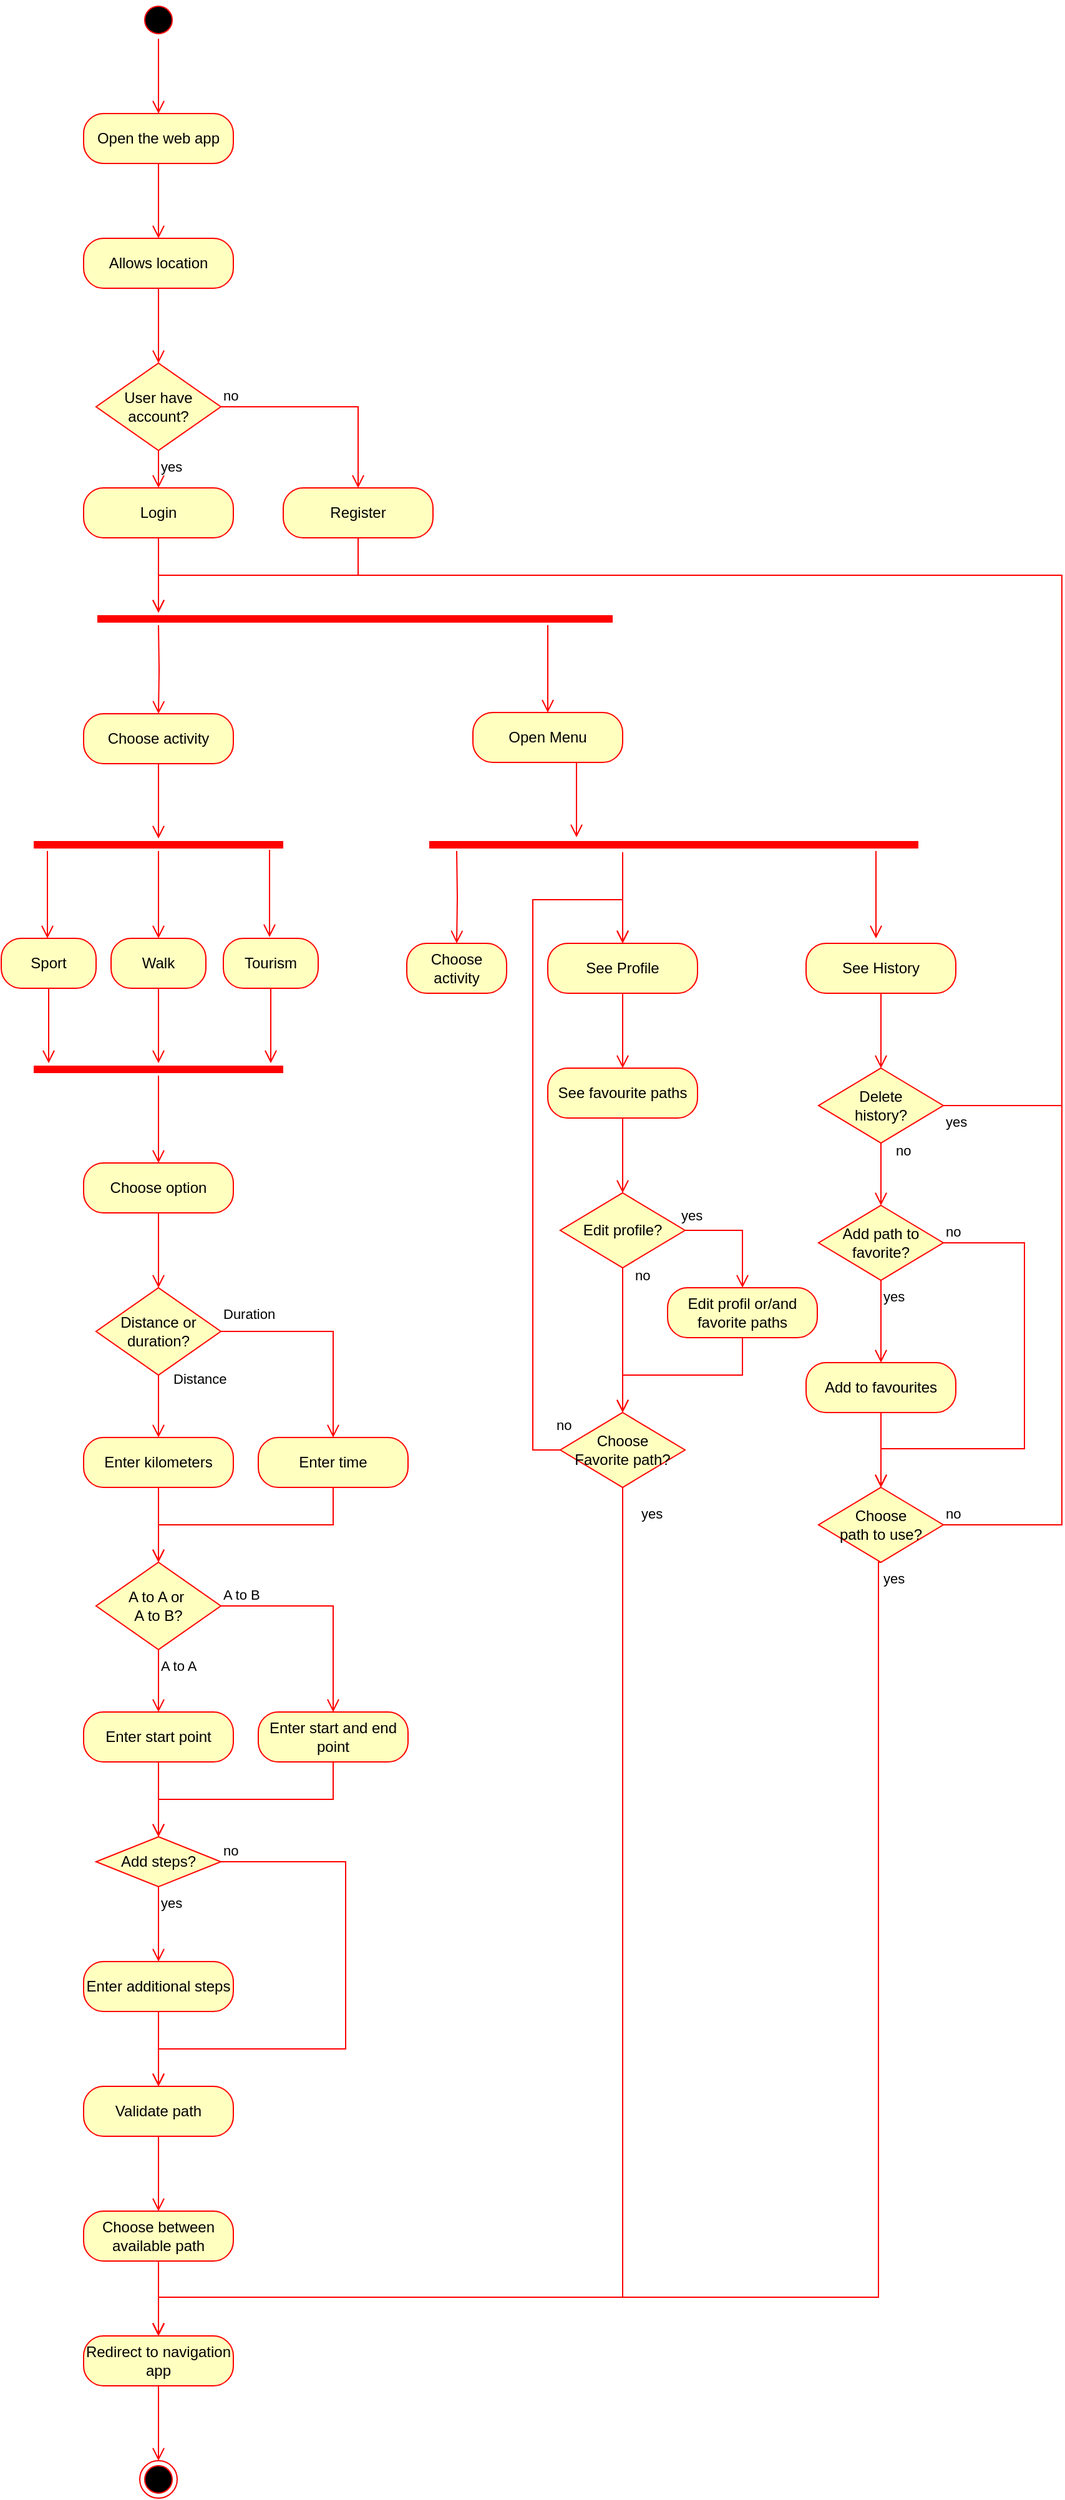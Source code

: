 <mxfile version="20.6.0" type="github">
  <diagram id="DgoHER3vz_Djj63LoZmz" name="Page-1">
    <mxGraphModel dx="1774" dy="734" grid="1" gridSize="10" guides="1" tooltips="1" connect="1" arrows="1" fold="1" page="1" pageScale="1" pageWidth="827" pageHeight="1169" math="0" shadow="0">
      <root>
        <mxCell id="0" />
        <mxCell id="1" parent="0" />
        <mxCell id="WWT3XCdUetFxjlRaLe9F-1" value="" style="ellipse;html=1;shape=startState;fillColor=#000000;strokeColor=#ff0000;" vertex="1" parent="1">
          <mxGeometry x="151" y="20" width="30" height="30" as="geometry" />
        </mxCell>
        <mxCell id="WWT3XCdUetFxjlRaLe9F-2" value="" style="edgeStyle=orthogonalEdgeStyle;html=1;verticalAlign=bottom;endArrow=open;endSize=8;strokeColor=#ff0000;rounded=0;" edge="1" source="WWT3XCdUetFxjlRaLe9F-1" parent="1">
          <mxGeometry relative="1" as="geometry">
            <mxPoint x="166" y="110" as="targetPoint" />
          </mxGeometry>
        </mxCell>
        <mxCell id="WWT3XCdUetFxjlRaLe9F-3" value="Open the web app" style="rounded=1;whiteSpace=wrap;html=1;arcSize=40;fontColor=#000000;fillColor=#ffffc0;strokeColor=#ff0000;" vertex="1" parent="1">
          <mxGeometry x="106" y="110" width="120" height="40" as="geometry" />
        </mxCell>
        <mxCell id="WWT3XCdUetFxjlRaLe9F-4" value="" style="edgeStyle=orthogonalEdgeStyle;html=1;verticalAlign=bottom;endArrow=open;endSize=8;strokeColor=#ff0000;rounded=0;" edge="1" source="WWT3XCdUetFxjlRaLe9F-3" parent="1">
          <mxGeometry relative="1" as="geometry">
            <mxPoint x="166" y="210" as="targetPoint" />
          </mxGeometry>
        </mxCell>
        <mxCell id="WWT3XCdUetFxjlRaLe9F-5" value="Login" style="rounded=1;whiteSpace=wrap;html=1;arcSize=40;fontColor=#000000;fillColor=#ffffc0;strokeColor=#ff0000;" vertex="1" parent="1">
          <mxGeometry x="106" y="410" width="120" height="40" as="geometry" />
        </mxCell>
        <mxCell id="WWT3XCdUetFxjlRaLe9F-6" value="" style="edgeStyle=orthogonalEdgeStyle;html=1;verticalAlign=bottom;endArrow=open;endSize=8;strokeColor=#ff0000;rounded=0;" edge="1" parent="1">
          <mxGeometry relative="1" as="geometry">
            <mxPoint x="166" y="510" as="targetPoint" />
            <mxPoint x="166" y="450" as="sourcePoint" />
          </mxGeometry>
        </mxCell>
        <mxCell id="WWT3XCdUetFxjlRaLe9F-7" value="Register" style="rounded=1;whiteSpace=wrap;html=1;arcSize=40;fontColor=#000000;fillColor=#ffffc0;strokeColor=#ff0000;" vertex="1" parent="1">
          <mxGeometry x="266" y="410" width="120" height="40" as="geometry" />
        </mxCell>
        <mxCell id="WWT3XCdUetFxjlRaLe9F-8" value="" style="edgeStyle=elbowEdgeStyle;html=1;verticalAlign=bottom;endArrow=open;endSize=8;strokeColor=#ff0000;rounded=0;elbow=vertical;" edge="1" source="WWT3XCdUetFxjlRaLe9F-7" parent="1">
          <mxGeometry relative="1" as="geometry">
            <mxPoint x="166" y="510" as="targetPoint" />
          </mxGeometry>
        </mxCell>
        <mxCell id="WWT3XCdUetFxjlRaLe9F-9" value="User have account?" style="rhombus;whiteSpace=wrap;html=1;fillColor=#ffffc0;strokeColor=#ff0000;" vertex="1" parent="1">
          <mxGeometry x="116" y="310" width="100" height="70" as="geometry" />
        </mxCell>
        <mxCell id="WWT3XCdUetFxjlRaLe9F-10" value="no" style="edgeStyle=orthogonalEdgeStyle;html=1;align=left;verticalAlign=bottom;endArrow=open;endSize=8;strokeColor=#ff0000;rounded=0;entryX=0.5;entryY=0;entryDx=0;entryDy=0;" edge="1" source="WWT3XCdUetFxjlRaLe9F-9" parent="1" target="WWT3XCdUetFxjlRaLe9F-7">
          <mxGeometry x="-1" relative="1" as="geometry">
            <mxPoint x="306" y="345" as="targetPoint" />
          </mxGeometry>
        </mxCell>
        <mxCell id="WWT3XCdUetFxjlRaLe9F-11" value="yes" style="edgeStyle=orthogonalEdgeStyle;html=1;align=left;verticalAlign=top;endArrow=open;endSize=8;strokeColor=#ff0000;rounded=0;" edge="1" parent="1">
          <mxGeometry x="-1" relative="1" as="geometry">
            <mxPoint x="166" y="410" as="targetPoint" />
            <mxPoint x="166" y="380" as="sourcePoint" />
          </mxGeometry>
        </mxCell>
        <mxCell id="WWT3XCdUetFxjlRaLe9F-12" value="Allows location" style="rounded=1;whiteSpace=wrap;html=1;arcSize=40;fontColor=#000000;fillColor=#ffffc0;strokeColor=#ff0000;" vertex="1" parent="1">
          <mxGeometry x="106" y="210" width="120" height="40" as="geometry" />
        </mxCell>
        <mxCell id="WWT3XCdUetFxjlRaLe9F-13" value="" style="edgeStyle=orthogonalEdgeStyle;html=1;verticalAlign=bottom;endArrow=open;endSize=8;strokeColor=#ff0000;rounded=0;" edge="1" source="WWT3XCdUetFxjlRaLe9F-12" parent="1">
          <mxGeometry relative="1" as="geometry">
            <mxPoint x="166" y="310" as="targetPoint" />
          </mxGeometry>
        </mxCell>
        <mxCell id="WWT3XCdUetFxjlRaLe9F-15" value="Choose activity" style="rounded=1;whiteSpace=wrap;html=1;arcSize=40;fontColor=#000000;fillColor=#ffffc0;strokeColor=#ff0000;" vertex="1" parent="1">
          <mxGeometry x="106" y="591" width="120" height="40" as="geometry" />
        </mxCell>
        <mxCell id="WWT3XCdUetFxjlRaLe9F-16" value="" style="edgeStyle=orthogonalEdgeStyle;html=1;verticalAlign=bottom;endArrow=open;endSize=8;strokeColor=#ff0000;rounded=0;" edge="1" source="WWT3XCdUetFxjlRaLe9F-15" parent="1">
          <mxGeometry relative="1" as="geometry">
            <mxPoint x="166" y="691" as="targetPoint" />
          </mxGeometry>
        </mxCell>
        <mxCell id="WWT3XCdUetFxjlRaLe9F-17" value="" style="shape=line;html=1;strokeWidth=6;strokeColor=#ff0000;" vertex="1" parent="1">
          <mxGeometry x="66" y="691" width="200" height="10" as="geometry" />
        </mxCell>
        <mxCell id="WWT3XCdUetFxjlRaLe9F-18" value="" style="edgeStyle=orthogonalEdgeStyle;html=1;verticalAlign=bottom;endArrow=open;endSize=8;strokeColor=#ff0000;rounded=0;elbow=vertical;" edge="1" source="WWT3XCdUetFxjlRaLe9F-17" parent="1">
          <mxGeometry relative="1" as="geometry">
            <mxPoint x="166" y="771" as="targetPoint" />
          </mxGeometry>
        </mxCell>
        <mxCell id="WWT3XCdUetFxjlRaLe9F-19" value="" style="edgeStyle=orthogonalEdgeStyle;html=1;verticalAlign=bottom;endArrow=open;endSize=8;strokeColor=#ff0000;rounded=0;elbow=vertical;" edge="1" parent="1">
          <mxGeometry relative="1" as="geometry">
            <mxPoint x="255" y="770" as="targetPoint" />
            <mxPoint x="255" y="700" as="sourcePoint" />
            <Array as="points">
              <mxPoint x="255" y="720" />
              <mxPoint x="255" y="720" />
            </Array>
          </mxGeometry>
        </mxCell>
        <mxCell id="WWT3XCdUetFxjlRaLe9F-20" value="" style="edgeStyle=orthogonalEdgeStyle;html=1;verticalAlign=bottom;endArrow=open;endSize=8;strokeColor=#ff0000;rounded=0;elbow=vertical;" edge="1" parent="1">
          <mxGeometry relative="1" as="geometry">
            <mxPoint x="77" y="771" as="targetPoint" />
            <mxPoint x="77" y="701" as="sourcePoint" />
          </mxGeometry>
        </mxCell>
        <mxCell id="WWT3XCdUetFxjlRaLe9F-21" value="Sport" style="rounded=1;whiteSpace=wrap;html=1;arcSize=40;fontColor=#000000;fillColor=#ffffc0;strokeColor=#ff0000;" vertex="1" parent="1">
          <mxGeometry x="40" y="771" width="76" height="40" as="geometry" />
        </mxCell>
        <mxCell id="WWT3XCdUetFxjlRaLe9F-22" value="" style="edgeStyle=orthogonalEdgeStyle;html=1;verticalAlign=bottom;endArrow=open;endSize=8;strokeColor=#ff0000;rounded=0;elbow=vertical;" edge="1" source="WWT3XCdUetFxjlRaLe9F-21" parent="1">
          <mxGeometry relative="1" as="geometry">
            <mxPoint x="78" y="871" as="targetPoint" />
          </mxGeometry>
        </mxCell>
        <mxCell id="WWT3XCdUetFxjlRaLe9F-23" value="Walk" style="rounded=1;whiteSpace=wrap;html=1;arcSize=40;fontColor=#000000;fillColor=#ffffc0;strokeColor=#ff0000;" vertex="1" parent="1">
          <mxGeometry x="128" y="771" width="76" height="40" as="geometry" />
        </mxCell>
        <mxCell id="WWT3XCdUetFxjlRaLe9F-24" value="" style="edgeStyle=orthogonalEdgeStyle;html=1;verticalAlign=bottom;endArrow=open;endSize=8;strokeColor=#ff0000;rounded=0;elbow=vertical;" edge="1" parent="1" source="WWT3XCdUetFxjlRaLe9F-23">
          <mxGeometry relative="1" as="geometry">
            <mxPoint x="166" y="871" as="targetPoint" />
          </mxGeometry>
        </mxCell>
        <mxCell id="WWT3XCdUetFxjlRaLe9F-25" value="Tourism" style="rounded=1;whiteSpace=wrap;html=1;arcSize=40;fontColor=#000000;fillColor=#ffffc0;strokeColor=#ff0000;" vertex="1" parent="1">
          <mxGeometry x="218" y="771" width="76" height="40" as="geometry" />
        </mxCell>
        <mxCell id="WWT3XCdUetFxjlRaLe9F-26" value="" style="edgeStyle=orthogonalEdgeStyle;html=1;verticalAlign=bottom;endArrow=open;endSize=8;strokeColor=#ff0000;rounded=0;elbow=vertical;" edge="1" parent="1" source="WWT3XCdUetFxjlRaLe9F-25">
          <mxGeometry relative="1" as="geometry">
            <mxPoint x="256" y="871" as="targetPoint" />
          </mxGeometry>
        </mxCell>
        <mxCell id="WWT3XCdUetFxjlRaLe9F-27" value="" style="shape=line;html=1;strokeWidth=6;strokeColor=#ff0000;" vertex="1" parent="1">
          <mxGeometry x="66" y="871" width="200" height="10" as="geometry" />
        </mxCell>
        <mxCell id="WWT3XCdUetFxjlRaLe9F-28" value="" style="edgeStyle=orthogonalEdgeStyle;html=1;verticalAlign=bottom;endArrow=open;endSize=8;strokeColor=#ff0000;rounded=0;elbow=vertical;" edge="1" source="WWT3XCdUetFxjlRaLe9F-27" parent="1">
          <mxGeometry relative="1" as="geometry">
            <mxPoint x="166" y="951" as="targetPoint" />
          </mxGeometry>
        </mxCell>
        <mxCell id="WWT3XCdUetFxjlRaLe9F-29" value="Choose option" style="rounded=1;whiteSpace=wrap;html=1;arcSize=40;fontColor=#000000;fillColor=#ffffc0;strokeColor=#ff0000;" vertex="1" parent="1">
          <mxGeometry x="106" y="951" width="120" height="40" as="geometry" />
        </mxCell>
        <mxCell id="WWT3XCdUetFxjlRaLe9F-30" value="" style="edgeStyle=orthogonalEdgeStyle;html=1;verticalAlign=bottom;endArrow=open;endSize=8;strokeColor=#ff0000;rounded=0;elbow=vertical;" edge="1" source="WWT3XCdUetFxjlRaLe9F-29" parent="1">
          <mxGeometry relative="1" as="geometry">
            <mxPoint x="166" y="1051" as="targetPoint" />
          </mxGeometry>
        </mxCell>
        <mxCell id="WWT3XCdUetFxjlRaLe9F-45" value="Enter additional steps" style="rounded=1;whiteSpace=wrap;html=1;arcSize=40;fontColor=#000000;fillColor=#ffffc0;strokeColor=#ff0000;" vertex="1" parent="1">
          <mxGeometry x="106" y="1591" width="120" height="40" as="geometry" />
        </mxCell>
        <mxCell id="WWT3XCdUetFxjlRaLe9F-46" value="" style="edgeStyle=orthogonalEdgeStyle;html=1;verticalAlign=bottom;endArrow=open;endSize=8;strokeColor=#ff0000;rounded=0;elbow=vertical;" edge="1" source="WWT3XCdUetFxjlRaLe9F-45" parent="1">
          <mxGeometry relative="1" as="geometry">
            <mxPoint x="166" y="1691" as="targetPoint" />
          </mxGeometry>
        </mxCell>
        <mxCell id="WWT3XCdUetFxjlRaLe9F-47" value="Add steps?" style="rhombus;whiteSpace=wrap;html=1;fillColor=#ffffc0;strokeColor=#ff0000;" vertex="1" parent="1">
          <mxGeometry x="116" y="1491" width="100" height="40" as="geometry" />
        </mxCell>
        <mxCell id="WWT3XCdUetFxjlRaLe9F-48" value="no" style="edgeStyle=orthogonalEdgeStyle;html=1;align=left;verticalAlign=bottom;endArrow=open;endSize=8;strokeColor=#ff0000;rounded=0;elbow=vertical;entryX=0.5;entryY=0;entryDx=0;entryDy=0;" edge="1" source="WWT3XCdUetFxjlRaLe9F-47" parent="1" target="WWT3XCdUetFxjlRaLe9F-64">
          <mxGeometry x="-1" relative="1" as="geometry">
            <mxPoint x="306" y="1511" as="targetPoint" />
            <Array as="points">
              <mxPoint x="316" y="1511" />
              <mxPoint x="316" y="1661" />
              <mxPoint x="166" y="1661" />
            </Array>
          </mxGeometry>
        </mxCell>
        <mxCell id="WWT3XCdUetFxjlRaLe9F-49" value="yes" style="edgeStyle=orthogonalEdgeStyle;html=1;align=left;verticalAlign=top;endArrow=open;endSize=8;strokeColor=#ff0000;rounded=0;elbow=vertical;" edge="1" source="WWT3XCdUetFxjlRaLe9F-47" parent="1">
          <mxGeometry x="-1" relative="1" as="geometry">
            <mxPoint x="166" y="1591" as="targetPoint" />
          </mxGeometry>
        </mxCell>
        <mxCell id="WWT3XCdUetFxjlRaLe9F-50" value="Enter kilometers" style="rounded=1;whiteSpace=wrap;html=1;arcSize=40;fontColor=#000000;fillColor=#ffffc0;strokeColor=#ff0000;" vertex="1" parent="1">
          <mxGeometry x="106" y="1171" width="120" height="40" as="geometry" />
        </mxCell>
        <mxCell id="WWT3XCdUetFxjlRaLe9F-51" value="" style="edgeStyle=orthogonalEdgeStyle;html=1;verticalAlign=bottom;endArrow=open;endSize=8;strokeColor=#ff0000;rounded=0;elbow=vertical;" edge="1" source="WWT3XCdUetFxjlRaLe9F-50" parent="1">
          <mxGeometry relative="1" as="geometry">
            <mxPoint x="166" y="1271" as="targetPoint" />
          </mxGeometry>
        </mxCell>
        <mxCell id="WWT3XCdUetFxjlRaLe9F-52" value="Distance or duration?" style="rhombus;whiteSpace=wrap;html=1;fillColor=#ffffc0;strokeColor=#ff0000;" vertex="1" parent="1">
          <mxGeometry x="116" y="1051" width="100" height="70" as="geometry" />
        </mxCell>
        <mxCell id="WWT3XCdUetFxjlRaLe9F-53" value="Duration" style="edgeStyle=orthogonalEdgeStyle;html=1;align=left;verticalAlign=bottom;endArrow=open;endSize=8;strokeColor=#ff0000;rounded=0;elbow=vertical;entryX=0.5;entryY=0;entryDx=0;entryDy=0;" edge="1" source="WWT3XCdUetFxjlRaLe9F-52" parent="1" target="WWT3XCdUetFxjlRaLe9F-58">
          <mxGeometry x="-1" y="5" relative="1" as="geometry">
            <mxPoint x="306" y="1086" as="targetPoint" />
            <mxPoint as="offset" />
          </mxGeometry>
        </mxCell>
        <mxCell id="WWT3XCdUetFxjlRaLe9F-54" value="Distance" style="edgeStyle=orthogonalEdgeStyle;html=1;align=left;verticalAlign=top;endArrow=open;endSize=8;strokeColor=#ff0000;rounded=0;elbow=vertical;" edge="1" source="WWT3XCdUetFxjlRaLe9F-52" parent="1">
          <mxGeometry x="-1" y="14" relative="1" as="geometry">
            <mxPoint x="166" y="1171" as="targetPoint" />
            <mxPoint x="-4" y="-10" as="offset" />
          </mxGeometry>
        </mxCell>
        <mxCell id="WWT3XCdUetFxjlRaLe9F-55" value="A to A or&amp;nbsp;&lt;br&gt;A to B?" style="rhombus;whiteSpace=wrap;html=1;fillColor=#ffffc0;strokeColor=#ff0000;" vertex="1" parent="1">
          <mxGeometry x="116" y="1271" width="100" height="70" as="geometry" />
        </mxCell>
        <mxCell id="WWT3XCdUetFxjlRaLe9F-56" value="A to B" style="edgeStyle=orthogonalEdgeStyle;html=1;align=left;verticalAlign=bottom;endArrow=open;endSize=8;strokeColor=#ff0000;rounded=0;elbow=vertical;entryX=0.5;entryY=0;entryDx=0;entryDy=0;" edge="1" parent="1" source="WWT3XCdUetFxjlRaLe9F-55" target="WWT3XCdUetFxjlRaLe9F-62">
          <mxGeometry x="-1" relative="1" as="geometry">
            <mxPoint x="326" y="1306" as="targetPoint" />
            <Array as="points">
              <mxPoint x="306" y="1306" />
            </Array>
          </mxGeometry>
        </mxCell>
        <mxCell id="WWT3XCdUetFxjlRaLe9F-57" value="A to A" style="edgeStyle=orthogonalEdgeStyle;html=1;align=left;verticalAlign=top;endArrow=open;endSize=8;strokeColor=#ff0000;rounded=0;elbow=vertical;" edge="1" parent="1" source="WWT3XCdUetFxjlRaLe9F-55">
          <mxGeometry x="-1" relative="1" as="geometry">
            <mxPoint x="166" y="1391" as="targetPoint" />
          </mxGeometry>
        </mxCell>
        <mxCell id="WWT3XCdUetFxjlRaLe9F-58" value="Enter time" style="rounded=1;whiteSpace=wrap;html=1;arcSize=40;fontColor=#000000;fillColor=#ffffc0;strokeColor=#ff0000;" vertex="1" parent="1">
          <mxGeometry x="246" y="1171" width="120" height="40" as="geometry" />
        </mxCell>
        <mxCell id="WWT3XCdUetFxjlRaLe9F-59" value="" style="edgeStyle=elbowEdgeStyle;html=1;verticalAlign=bottom;endArrow=open;endSize=8;strokeColor=#ff0000;rounded=0;elbow=vertical;entryX=0.5;entryY=0;entryDx=0;entryDy=0;" edge="1" source="WWT3XCdUetFxjlRaLe9F-58" parent="1" target="WWT3XCdUetFxjlRaLe9F-55">
          <mxGeometry relative="1" as="geometry">
            <mxPoint x="306" y="1271" as="targetPoint" />
          </mxGeometry>
        </mxCell>
        <mxCell id="WWT3XCdUetFxjlRaLe9F-60" value="Enter start point" style="rounded=1;whiteSpace=wrap;html=1;arcSize=40;fontColor=#000000;fillColor=#ffffc0;strokeColor=#ff0000;" vertex="1" parent="1">
          <mxGeometry x="106" y="1391" width="120" height="40" as="geometry" />
        </mxCell>
        <mxCell id="WWT3XCdUetFxjlRaLe9F-61" value="" style="edgeStyle=orthogonalEdgeStyle;html=1;verticalAlign=bottom;endArrow=open;endSize=8;strokeColor=#ff0000;rounded=0;elbow=vertical;" edge="1" source="WWT3XCdUetFxjlRaLe9F-60" parent="1">
          <mxGeometry relative="1" as="geometry">
            <mxPoint x="166" y="1491" as="targetPoint" />
          </mxGeometry>
        </mxCell>
        <mxCell id="WWT3XCdUetFxjlRaLe9F-62" value="Enter start and end point" style="rounded=1;whiteSpace=wrap;html=1;arcSize=40;fontColor=#000000;fillColor=#ffffc0;strokeColor=#ff0000;" vertex="1" parent="1">
          <mxGeometry x="246" y="1391" width="120" height="40" as="geometry" />
        </mxCell>
        <mxCell id="WWT3XCdUetFxjlRaLe9F-63" value="" style="edgeStyle=elbowEdgeStyle;html=1;verticalAlign=bottom;endArrow=open;endSize=8;strokeColor=#ff0000;rounded=0;elbow=vertical;entryX=0.5;entryY=0;entryDx=0;entryDy=0;" edge="1" source="WWT3XCdUetFxjlRaLe9F-62" parent="1" target="WWT3XCdUetFxjlRaLe9F-47">
          <mxGeometry relative="1" as="geometry">
            <mxPoint x="306" y="1491" as="targetPoint" />
          </mxGeometry>
        </mxCell>
        <mxCell id="WWT3XCdUetFxjlRaLe9F-64" value="Validate path" style="rounded=1;whiteSpace=wrap;html=1;arcSize=40;fontColor=#000000;fillColor=#ffffc0;strokeColor=#ff0000;" vertex="1" parent="1">
          <mxGeometry x="106" y="1691" width="120" height="40" as="geometry" />
        </mxCell>
        <mxCell id="WWT3XCdUetFxjlRaLe9F-65" value="" style="edgeStyle=orthogonalEdgeStyle;html=1;verticalAlign=bottom;endArrow=open;endSize=8;strokeColor=#ff0000;rounded=0;elbow=vertical;" edge="1" source="WWT3XCdUetFxjlRaLe9F-64" parent="1">
          <mxGeometry relative="1" as="geometry">
            <mxPoint x="166" y="1791" as="targetPoint" />
          </mxGeometry>
        </mxCell>
        <mxCell id="WWT3XCdUetFxjlRaLe9F-66" value="Choose between available path" style="rounded=1;whiteSpace=wrap;html=1;arcSize=40;fontColor=#000000;fillColor=#ffffc0;strokeColor=#ff0000;" vertex="1" parent="1">
          <mxGeometry x="106" y="1791" width="120" height="40" as="geometry" />
        </mxCell>
        <mxCell id="WWT3XCdUetFxjlRaLe9F-67" value="" style="edgeStyle=orthogonalEdgeStyle;html=1;verticalAlign=bottom;endArrow=open;endSize=8;strokeColor=#ff0000;rounded=0;elbow=vertical;" edge="1" source="WWT3XCdUetFxjlRaLe9F-66" parent="1">
          <mxGeometry relative="1" as="geometry">
            <mxPoint x="166" y="1891" as="targetPoint" />
          </mxGeometry>
        </mxCell>
        <mxCell id="WWT3XCdUetFxjlRaLe9F-68" value="Redirect to navigation app" style="rounded=1;whiteSpace=wrap;html=1;arcSize=40;fontColor=#000000;fillColor=#ffffc0;strokeColor=#ff0000;" vertex="1" parent="1">
          <mxGeometry x="106" y="1891" width="120" height="40" as="geometry" />
        </mxCell>
        <mxCell id="WWT3XCdUetFxjlRaLe9F-69" value="" style="edgeStyle=orthogonalEdgeStyle;html=1;verticalAlign=bottom;endArrow=open;endSize=8;strokeColor=#ff0000;rounded=0;elbow=vertical;" edge="1" source="WWT3XCdUetFxjlRaLe9F-68" parent="1">
          <mxGeometry relative="1" as="geometry">
            <mxPoint x="166" y="1991" as="targetPoint" />
          </mxGeometry>
        </mxCell>
        <mxCell id="WWT3XCdUetFxjlRaLe9F-70" value="" style="ellipse;html=1;shape=endState;fillColor=#000000;strokeColor=#ff0000;" vertex="1" parent="1">
          <mxGeometry x="151" y="1991" width="30" height="30" as="geometry" />
        </mxCell>
        <mxCell id="WWT3XCdUetFxjlRaLe9F-89" value="See Profile" style="rounded=1;whiteSpace=wrap;html=1;arcSize=40;fontColor=#000000;fillColor=#ffffc0;strokeColor=#ff0000;" vertex="1" parent="1">
          <mxGeometry x="478" y="775" width="120" height="40" as="geometry" />
        </mxCell>
        <mxCell id="WWT3XCdUetFxjlRaLe9F-90" value="" style="edgeStyle=orthogonalEdgeStyle;html=1;verticalAlign=bottom;endArrow=open;endSize=8;strokeColor=#ff0000;rounded=0;elbow=vertical;" edge="1" source="WWT3XCdUetFxjlRaLe9F-89" parent="1">
          <mxGeometry relative="1" as="geometry">
            <mxPoint x="538" y="875" as="targetPoint" />
          </mxGeometry>
        </mxCell>
        <mxCell id="WWT3XCdUetFxjlRaLe9F-91" value="See favourite paths" style="rounded=1;whiteSpace=wrap;html=1;arcSize=40;fontColor=#000000;fillColor=#ffffc0;strokeColor=#ff0000;" vertex="1" parent="1">
          <mxGeometry x="478" y="875" width="120" height="40" as="geometry" />
        </mxCell>
        <mxCell id="WWT3XCdUetFxjlRaLe9F-92" value="" style="edgeStyle=orthogonalEdgeStyle;html=1;verticalAlign=bottom;endArrow=open;endSize=8;strokeColor=#ff0000;rounded=0;elbow=vertical;" edge="1" source="WWT3XCdUetFxjlRaLe9F-91" parent="1">
          <mxGeometry relative="1" as="geometry">
            <mxPoint x="538" y="975" as="targetPoint" />
          </mxGeometry>
        </mxCell>
        <mxCell id="WWT3XCdUetFxjlRaLe9F-93" value="Choose &lt;br&gt;Favorite path?" style="rhombus;whiteSpace=wrap;html=1;fillColor=#ffffc0;strokeColor=#ff0000;" vertex="1" parent="1">
          <mxGeometry x="488" y="1151" width="100" height="60" as="geometry" />
        </mxCell>
        <mxCell id="WWT3XCdUetFxjlRaLe9F-94" value="no" style="edgeStyle=orthogonalEdgeStyle;html=1;align=left;verticalAlign=bottom;endArrow=open;endSize=8;strokeColor=#ff0000;rounded=0;elbow=vertical;entryX=0.5;entryY=0;entryDx=0;entryDy=0;" edge="1" source="WWT3XCdUetFxjlRaLe9F-93" parent="1" target="WWT3XCdUetFxjlRaLe9F-89">
          <mxGeometry x="-0.982" y="-11" relative="1" as="geometry">
            <mxPoint x="538" y="770" as="targetPoint" />
            <Array as="points">
              <mxPoint x="466" y="1181" />
              <mxPoint x="466" y="740" />
              <mxPoint x="538" y="740" />
            </Array>
            <mxPoint as="offset" />
          </mxGeometry>
        </mxCell>
        <mxCell id="WWT3XCdUetFxjlRaLe9F-95" value="yes" style="edgeStyle=elbowEdgeStyle;html=1;align=left;verticalAlign=top;endArrow=open;endSize=8;strokeColor=#ff0000;rounded=0;elbow=vertical;entryX=0.5;entryY=0;entryDx=0;entryDy=0;" edge="1" source="WWT3XCdUetFxjlRaLe9F-93" parent="1" target="WWT3XCdUetFxjlRaLe9F-68">
          <mxGeometry x="-0.983" y="13" relative="1" as="geometry">
            <mxPoint x="427" y="1310" as="targetPoint" />
            <Array as="points">
              <mxPoint x="350" y="1860" />
            </Array>
            <mxPoint y="-1" as="offset" />
          </mxGeometry>
        </mxCell>
        <mxCell id="WWT3XCdUetFxjlRaLe9F-96" value="Edit profile?" style="rhombus;whiteSpace=wrap;html=1;fillColor=#ffffc0;strokeColor=#ff0000;" vertex="1" parent="1">
          <mxGeometry x="488" y="975" width="100" height="60" as="geometry" />
        </mxCell>
        <mxCell id="WWT3XCdUetFxjlRaLe9F-97" value="no" style="edgeStyle=orthogonalEdgeStyle;html=1;align=left;verticalAlign=bottom;endArrow=open;endSize=8;strokeColor=#ff0000;rounded=0;elbow=vertical;exitX=0.5;exitY=1;exitDx=0;exitDy=0;entryX=0.5;entryY=0;entryDx=0;entryDy=0;" edge="1" parent="1" source="WWT3XCdUetFxjlRaLe9F-96" target="WWT3XCdUetFxjlRaLe9F-93">
          <mxGeometry x="-0.741" y="8" relative="1" as="geometry">
            <mxPoint x="538" y="1075" as="targetPoint" />
            <mxPoint x="591" y="1075" as="sourcePoint" />
            <mxPoint as="offset" />
          </mxGeometry>
        </mxCell>
        <mxCell id="WWT3XCdUetFxjlRaLe9F-98" value="yes" style="edgeStyle=orthogonalEdgeStyle;html=1;align=left;verticalAlign=top;endArrow=open;endSize=8;strokeColor=#ff0000;rounded=0;elbow=vertical;exitX=1;exitY=0.5;exitDx=0;exitDy=0;entryX=0.5;entryY=0;entryDx=0;entryDy=0;" edge="1" parent="1" source="WWT3XCdUetFxjlRaLe9F-96" target="WWT3XCdUetFxjlRaLe9F-114">
          <mxGeometry x="-1" y="25" relative="1" as="geometry">
            <mxPoint x="641" y="1005" as="targetPoint" />
            <mxPoint x="-5" as="offset" />
          </mxGeometry>
        </mxCell>
        <mxCell id="WWT3XCdUetFxjlRaLe9F-99" value="Open Menu" style="rounded=1;whiteSpace=wrap;html=1;arcSize=40;fontColor=#000000;fillColor=#ffffc0;strokeColor=#ff0000;" vertex="1" parent="1">
          <mxGeometry x="418" y="590" width="120" height="40" as="geometry" />
        </mxCell>
        <mxCell id="WWT3XCdUetFxjlRaLe9F-101" value="" style="shape=line;html=1;strokeWidth=6;strokeColor=#ff0000;" vertex="1" parent="1">
          <mxGeometry x="117" y="510" width="413" height="10" as="geometry" />
        </mxCell>
        <mxCell id="WWT3XCdUetFxjlRaLe9F-102" value="" style="edgeStyle=orthogonalEdgeStyle;html=1;verticalAlign=bottom;endArrow=open;endSize=8;strokeColor=#ff0000;rounded=0;elbow=vertical;entryX=0.5;entryY=0;entryDx=0;entryDy=0;" edge="1" parent="1" target="WWT3XCdUetFxjlRaLe9F-15">
          <mxGeometry relative="1" as="geometry">
            <mxPoint x="166" y="581" as="targetPoint" />
            <mxPoint x="166" y="520" as="sourcePoint" />
            <Array as="points" />
          </mxGeometry>
        </mxCell>
        <mxCell id="WWT3XCdUetFxjlRaLe9F-103" value="" style="edgeStyle=orthogonalEdgeStyle;html=1;verticalAlign=bottom;endArrow=open;endSize=8;strokeColor=#ff0000;rounded=0;elbow=vertical;" edge="1" parent="1">
          <mxGeometry relative="1" as="geometry">
            <mxPoint x="478" y="590" as="targetPoint" />
            <mxPoint x="478" y="520" as="sourcePoint" />
          </mxGeometry>
        </mxCell>
        <mxCell id="WWT3XCdUetFxjlRaLe9F-106" value="" style="edgeStyle=orthogonalEdgeStyle;html=1;verticalAlign=bottom;endArrow=open;endSize=8;strokeColor=#ff0000;rounded=0;" edge="1" parent="1">
          <mxGeometry relative="1" as="geometry">
            <mxPoint x="501" y="690" as="targetPoint" />
            <mxPoint x="501" y="630" as="sourcePoint" />
          </mxGeometry>
        </mxCell>
        <mxCell id="WWT3XCdUetFxjlRaLe9F-107" value="" style="shape=line;html=1;strokeWidth=6;strokeColor=#ff0000;" vertex="1" parent="1">
          <mxGeometry x="383" y="691" width="392" height="10" as="geometry" />
        </mxCell>
        <mxCell id="WWT3XCdUetFxjlRaLe9F-108" value="" style="edgeStyle=orthogonalEdgeStyle;html=1;verticalAlign=bottom;endArrow=open;endSize=8;strokeColor=#ff0000;rounded=0;elbow=vertical;" edge="1" parent="1" target="WWT3XCdUetFxjlRaLe9F-111">
          <mxGeometry relative="1" as="geometry">
            <mxPoint x="405" y="770" as="targetPoint" />
            <mxPoint x="405" y="701" as="sourcePoint" />
            <Array as="points" />
          </mxGeometry>
        </mxCell>
        <mxCell id="WWT3XCdUetFxjlRaLe9F-109" value="" style="edgeStyle=orthogonalEdgeStyle;html=1;verticalAlign=bottom;endArrow=open;endSize=8;strokeColor=#ff0000;rounded=0;elbow=vertical;" edge="1" parent="1">
          <mxGeometry relative="1" as="geometry">
            <mxPoint x="741" y="771" as="targetPoint" />
            <mxPoint x="741" y="701" as="sourcePoint" />
          </mxGeometry>
        </mxCell>
        <mxCell id="WWT3XCdUetFxjlRaLe9F-110" value="" style="edgeStyle=orthogonalEdgeStyle;html=1;verticalAlign=bottom;endArrow=open;endSize=8;strokeColor=#ff0000;rounded=0;elbow=vertical;entryX=0.5;entryY=0;entryDx=0;entryDy=0;" edge="1" parent="1" target="WWT3XCdUetFxjlRaLe9F-89">
          <mxGeometry relative="1" as="geometry">
            <mxPoint x="525" y="772" as="targetPoint" />
            <mxPoint x="538" y="702" as="sourcePoint" />
            <Array as="points">
              <mxPoint x="538" y="702" />
            </Array>
          </mxGeometry>
        </mxCell>
        <mxCell id="WWT3XCdUetFxjlRaLe9F-111" value="Choose activity" style="rounded=1;whiteSpace=wrap;html=1;arcSize=40;fontColor=#000000;fillColor=#ffffc0;strokeColor=#ff0000;" vertex="1" parent="1">
          <mxGeometry x="365" y="775" width="80" height="40" as="geometry" />
        </mxCell>
        <mxCell id="WWT3XCdUetFxjlRaLe9F-112" value="See History" style="rounded=1;whiteSpace=wrap;html=1;arcSize=40;fontColor=#000000;fillColor=#ffffc0;strokeColor=#ff0000;" vertex="1" parent="1">
          <mxGeometry x="685" y="775" width="120" height="40" as="geometry" />
        </mxCell>
        <mxCell id="WWT3XCdUetFxjlRaLe9F-113" value="" style="edgeStyle=orthogonalEdgeStyle;html=1;verticalAlign=bottom;endArrow=open;endSize=8;strokeColor=#ff0000;rounded=0;elbow=vertical;" edge="1" source="WWT3XCdUetFxjlRaLe9F-112" parent="1">
          <mxGeometry relative="1" as="geometry">
            <mxPoint x="745" y="875" as="targetPoint" />
          </mxGeometry>
        </mxCell>
        <mxCell id="WWT3XCdUetFxjlRaLe9F-114" value="Edit profil or/and favorite paths" style="rounded=1;whiteSpace=wrap;html=1;arcSize=40;fontColor=#000000;fillColor=#ffffc0;strokeColor=#ff0000;" vertex="1" parent="1">
          <mxGeometry x="574" y="1051" width="120" height="40" as="geometry" />
        </mxCell>
        <mxCell id="WWT3XCdUetFxjlRaLe9F-115" value="" style="edgeStyle=elbowEdgeStyle;html=1;verticalAlign=bottom;endArrow=open;endSize=8;strokeColor=#ff0000;rounded=0;elbow=vertical;entryX=0.5;entryY=0;entryDx=0;entryDy=0;" edge="1" source="WWT3XCdUetFxjlRaLe9F-114" parent="1" target="WWT3XCdUetFxjlRaLe9F-93">
          <mxGeometry relative="1" as="geometry">
            <mxPoint x="666" y="1150" as="targetPoint" />
          </mxGeometry>
        </mxCell>
        <mxCell id="WWT3XCdUetFxjlRaLe9F-117" value="Delete &lt;br&gt;history?" style="rhombus;whiteSpace=wrap;html=1;fillColor=#ffffc0;strokeColor=#ff0000;" vertex="1" parent="1">
          <mxGeometry x="695" y="875" width="100" height="60" as="geometry" />
        </mxCell>
        <mxCell id="WWT3XCdUetFxjlRaLe9F-120" value="no" style="edgeStyle=orthogonalEdgeStyle;html=1;align=left;verticalAlign=bottom;endArrow=open;endSize=8;strokeColor=#ff0000;rounded=0;elbow=vertical;exitX=0.5;exitY=1;exitDx=0;exitDy=0;entryX=0.5;entryY=0;entryDx=0;entryDy=0;" edge="1" source="WWT3XCdUetFxjlRaLe9F-117" parent="1">
          <mxGeometry x="-0.4" y="10" relative="1" as="geometry">
            <mxPoint x="745" y="985" as="targetPoint" />
            <mxPoint x="863" y="905" as="sourcePoint" />
            <Array as="points">
              <mxPoint x="745" y="960" />
              <mxPoint x="745" y="960" />
            </Array>
            <mxPoint as="offset" />
          </mxGeometry>
        </mxCell>
        <mxCell id="WWT3XCdUetFxjlRaLe9F-121" value="yes" style="edgeStyle=orthogonalEdgeStyle;html=1;align=left;verticalAlign=top;endArrow=none;endSize=8;strokeColor=#ff0000;rounded=0;elbow=vertical;exitX=1;exitY=0.5;exitDx=0;exitDy=0;endFill=0;" edge="1" parent="1">
          <mxGeometry x="-1" relative="1" as="geometry">
            <mxPoint x="192" y="480" as="targetPoint" />
            <mxPoint x="795" y="905" as="sourcePoint" />
            <Array as="points">
              <mxPoint x="890" y="905" />
              <mxPoint x="890" y="480" />
            </Array>
          </mxGeometry>
        </mxCell>
        <mxCell id="WWT3XCdUetFxjlRaLe9F-122" value="Choose &lt;br&gt;path to use?" style="rhombus;whiteSpace=wrap;html=1;fillColor=#ffffc0;strokeColor=#ff0000;" vertex="1" parent="1">
          <mxGeometry x="695" y="1211" width="100" height="60" as="geometry" />
        </mxCell>
        <mxCell id="WWT3XCdUetFxjlRaLe9F-123" value="no" style="edgeStyle=orthogonalEdgeStyle;html=1;align=left;verticalAlign=bottom;endArrow=none;endSize=8;strokeColor=#ff0000;rounded=0;elbow=vertical;endFill=0;exitX=1;exitY=0.5;exitDx=0;exitDy=0;" edge="1" parent="1" source="WWT3XCdUetFxjlRaLe9F-122">
          <mxGeometry x="-1" relative="1" as="geometry">
            <mxPoint x="890" y="810" as="targetPoint" />
            <mxPoint x="795" y="1136" as="sourcePoint" />
            <Array as="points">
              <mxPoint x="890" y="1241" />
              <mxPoint x="890" y="810" />
            </Array>
          </mxGeometry>
        </mxCell>
        <mxCell id="WWT3XCdUetFxjlRaLe9F-124" value="yes" style="edgeStyle=orthogonalEdgeStyle;html=1;align=left;verticalAlign=top;endArrow=open;endSize=8;strokeColor=#ff0000;rounded=0;elbow=vertical;entryX=0.5;entryY=0;entryDx=0;entryDy=0;exitX=0.5;exitY=1;exitDx=0;exitDy=0;" edge="1" parent="1" source="WWT3XCdUetFxjlRaLe9F-122" target="WWT3XCdUetFxjlRaLe9F-68">
          <mxGeometry x="-1" relative="1" as="geometry">
            <mxPoint x="700" y="1095" as="targetPoint" />
            <mxPoint x="700" y="1035" as="sourcePoint" />
            <Array as="points">
              <mxPoint x="743" y="1860" />
              <mxPoint x="166" y="1860" />
            </Array>
          </mxGeometry>
        </mxCell>
        <mxCell id="WWT3XCdUetFxjlRaLe9F-126" value="Add path to favorite?" style="rhombus;whiteSpace=wrap;html=1;fillColor=#ffffc0;strokeColor=#ff0000;" vertex="1" parent="1">
          <mxGeometry x="695" y="985" width="100" height="60" as="geometry" />
        </mxCell>
        <mxCell id="WWT3XCdUetFxjlRaLe9F-127" value="no" style="edgeStyle=orthogonalEdgeStyle;html=1;align=left;verticalAlign=bottom;endArrow=open;endSize=8;strokeColor=#ff0000;rounded=0;elbow=vertical;entryX=0.5;entryY=0;entryDx=0;entryDy=0;" edge="1" source="WWT3XCdUetFxjlRaLe9F-126" parent="1" target="WWT3XCdUetFxjlRaLe9F-122">
          <mxGeometry x="-1" relative="1" as="geometry">
            <mxPoint x="1110" y="1080" as="targetPoint" />
            <Array as="points">
              <mxPoint x="860" y="1015" />
              <mxPoint x="860" y="1180" />
              <mxPoint x="745" y="1180" />
            </Array>
          </mxGeometry>
        </mxCell>
        <mxCell id="WWT3XCdUetFxjlRaLe9F-128" value="yes" style="edgeStyle=orthogonalEdgeStyle;html=1;align=left;verticalAlign=top;endArrow=open;endSize=8;strokeColor=#ff0000;rounded=0;elbow=vertical;" edge="1" source="WWT3XCdUetFxjlRaLe9F-126" parent="1" target="WWT3XCdUetFxjlRaLe9F-130">
          <mxGeometry x="-1" relative="1" as="geometry">
            <mxPoint x="745" y="1190" as="targetPoint" />
            <Array as="points" />
          </mxGeometry>
        </mxCell>
        <mxCell id="WWT3XCdUetFxjlRaLe9F-130" value="Add to favourites" style="rounded=1;whiteSpace=wrap;html=1;arcSize=40;fontColor=#000000;fillColor=#ffffc0;strokeColor=#ff0000;" vertex="1" parent="1">
          <mxGeometry x="685" y="1111" width="120" height="40" as="geometry" />
        </mxCell>
        <mxCell id="WWT3XCdUetFxjlRaLe9F-131" value="" style="edgeStyle=orthogonalEdgeStyle;html=1;verticalAlign=bottom;endArrow=open;endSize=8;strokeColor=#ff0000;rounded=0;elbow=vertical;entryX=0.5;entryY=0;entryDx=0;entryDy=0;" edge="1" source="WWT3XCdUetFxjlRaLe9F-130" parent="1" target="WWT3XCdUetFxjlRaLe9F-122">
          <mxGeometry relative="1" as="geometry">
            <mxPoint x="745" y="1210" as="targetPoint" />
          </mxGeometry>
        </mxCell>
      </root>
    </mxGraphModel>
  </diagram>
</mxfile>
